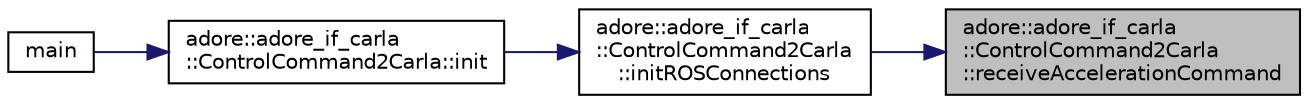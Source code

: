 digraph "adore::adore_if_carla::ControlCommand2Carla::receiveAccelerationCommand"
{
 // LATEX_PDF_SIZE
  edge [fontname="Helvetica",fontsize="10",labelfontname="Helvetica",labelfontsize="10"];
  node [fontname="Helvetica",fontsize="10",shape=record];
  rankdir="RL";
  Node1 [label="adore::adore_if_carla\l::ControlCommand2Carla\l::receiveAccelerationCommand",height=0.2,width=0.4,color="black", fillcolor="grey75", style="filled", fontcolor="black",tooltip=" "];
  Node1 -> Node2 [dir="back",color="midnightblue",fontsize="10",style="solid",fontname="Helvetica"];
  Node2 [label="adore::adore_if_carla\l::ControlCommand2Carla\l::initROSConnections",height=0.2,width=0.4,color="black", fillcolor="white", style="filled",URL="$classadore_1_1adore__if__carla_1_1ControlCommand2Carla.html#ac0b75abb30e1298115f09f7959419465",tooltip=" "];
  Node2 -> Node3 [dir="back",color="midnightblue",fontsize="10",style="solid",fontname="Helvetica"];
  Node3 [label="adore::adore_if_carla\l::ControlCommand2Carla::init",height=0.2,width=0.4,color="black", fillcolor="white", style="filled",URL="$classadore_1_1adore__if__carla_1_1ControlCommand2Carla.html#a1f2703d28c5e86b1978bd5053475f16d",tooltip=" "];
  Node3 -> Node4 [dir="back",color="midnightblue",fontsize="10",style="solid",fontname="Helvetica"];
  Node4 [label="main",height=0.2,width=0.4,color="black", fillcolor="white", style="filled",URL="$controlcommand2carla_8cpp.html#a3c04138a5bfe5d72780bb7e82a18e627",tooltip=" "];
}
